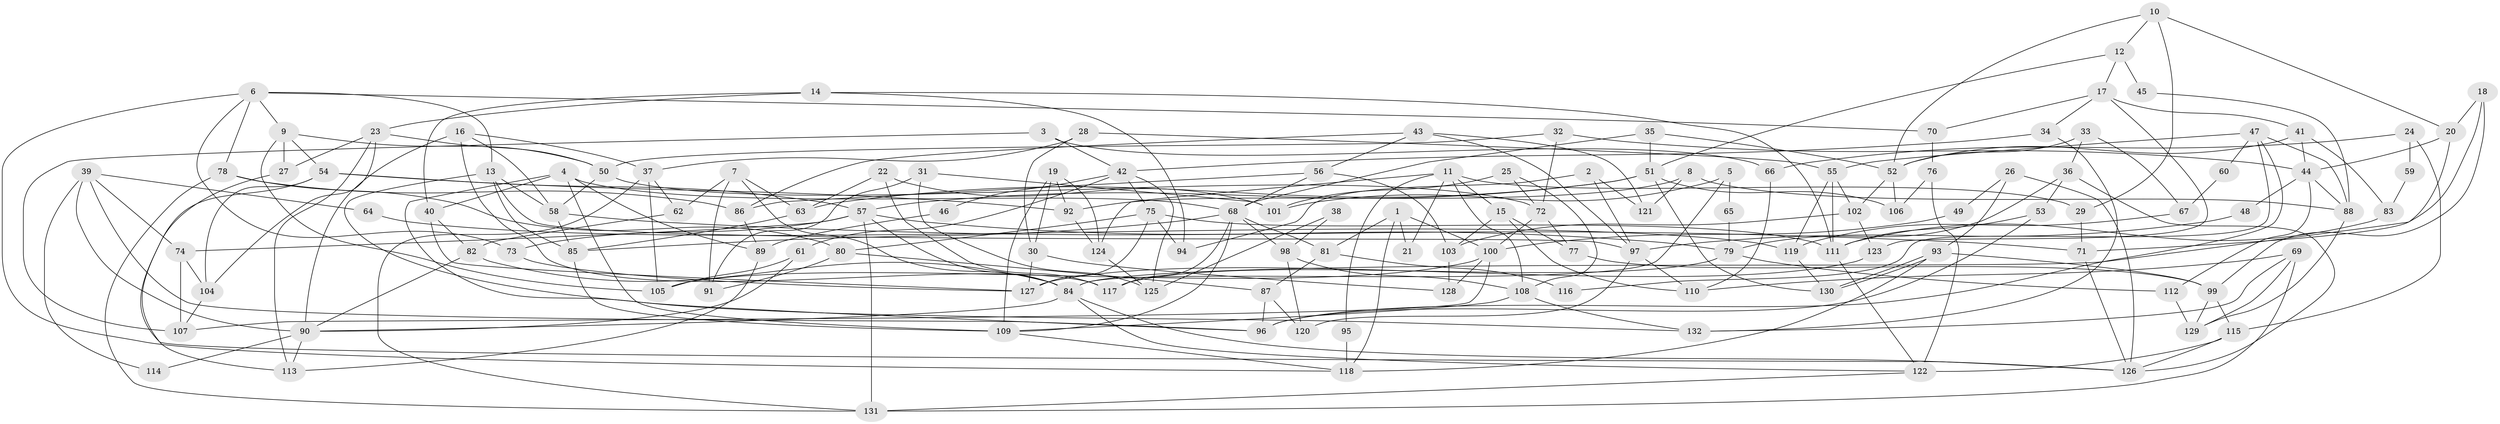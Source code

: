 // Generated by graph-tools (version 1.1) at 2025/26/03/09/25 03:26:13]
// undirected, 132 vertices, 264 edges
graph export_dot {
graph [start="1"]
  node [color=gray90,style=filled];
  1;
  2;
  3;
  4;
  5;
  6;
  7;
  8;
  9;
  10;
  11;
  12;
  13;
  14;
  15;
  16;
  17;
  18;
  19;
  20;
  21;
  22;
  23;
  24;
  25;
  26;
  27;
  28;
  29;
  30;
  31;
  32;
  33;
  34;
  35;
  36;
  37;
  38;
  39;
  40;
  41;
  42;
  43;
  44;
  45;
  46;
  47;
  48;
  49;
  50;
  51;
  52;
  53;
  54;
  55;
  56;
  57;
  58;
  59;
  60;
  61;
  62;
  63;
  64;
  65;
  66;
  67;
  68;
  69;
  70;
  71;
  72;
  73;
  74;
  75;
  76;
  77;
  78;
  79;
  80;
  81;
  82;
  83;
  84;
  85;
  86;
  87;
  88;
  89;
  90;
  91;
  92;
  93;
  94;
  95;
  96;
  97;
  98;
  99;
  100;
  101;
  102;
  103;
  104;
  105;
  106;
  107;
  108;
  109;
  110;
  111;
  112;
  113;
  114;
  115;
  116;
  117;
  118;
  119;
  120;
  121;
  122;
  123;
  124;
  125;
  126;
  127;
  128;
  129;
  130;
  131;
  132;
  1 -- 81;
  1 -- 100;
  1 -- 21;
  1 -- 118;
  2 -- 94;
  2 -- 97;
  2 -- 121;
  3 -- 42;
  3 -- 107;
  3 -- 66;
  4 -- 68;
  4 -- 109;
  4 -- 40;
  4 -- 89;
  4 -- 96;
  5 -- 101;
  5 -- 84;
  5 -- 65;
  6 -- 118;
  6 -- 13;
  6 -- 9;
  6 -- 70;
  6 -- 73;
  6 -- 78;
  7 -- 84;
  7 -- 63;
  7 -- 62;
  7 -- 91;
  8 -- 92;
  8 -- 121;
  8 -- 88;
  9 -- 54;
  9 -- 27;
  9 -- 50;
  9 -- 105;
  10 -- 20;
  10 -- 52;
  10 -- 12;
  10 -- 29;
  11 -- 15;
  11 -- 108;
  11 -- 21;
  11 -- 29;
  11 -- 95;
  11 -- 124;
  12 -- 17;
  12 -- 45;
  12 -- 51;
  13 -- 85;
  13 -- 132;
  13 -- 58;
  13 -- 97;
  14 -- 23;
  14 -- 111;
  14 -- 40;
  14 -- 94;
  15 -- 103;
  15 -- 77;
  15 -- 110;
  16 -- 37;
  16 -- 90;
  16 -- 58;
  16 -- 117;
  17 -- 41;
  17 -- 70;
  17 -- 34;
  17 -- 123;
  18 -- 71;
  18 -- 20;
  18 -- 99;
  19 -- 92;
  19 -- 30;
  19 -- 109;
  19 -- 124;
  20 -- 84;
  20 -- 44;
  22 -- 117;
  22 -- 101;
  22 -- 63;
  23 -- 27;
  23 -- 50;
  23 -- 104;
  23 -- 113;
  24 -- 66;
  24 -- 115;
  24 -- 59;
  25 -- 72;
  25 -- 108;
  25 -- 101;
  26 -- 93;
  26 -- 126;
  26 -- 49;
  27 -- 126;
  28 -- 37;
  28 -- 55;
  28 -- 30;
  29 -- 71;
  30 -- 127;
  30 -- 128;
  31 -- 125;
  31 -- 91;
  31 -- 101;
  32 -- 72;
  32 -- 50;
  32 -- 44;
  33 -- 36;
  33 -- 52;
  33 -- 67;
  34 -- 42;
  34 -- 132;
  35 -- 51;
  35 -- 68;
  35 -- 52;
  36 -- 79;
  36 -- 126;
  36 -- 53;
  37 -- 131;
  37 -- 62;
  37 -- 105;
  38 -- 98;
  38 -- 125;
  39 -- 74;
  39 -- 96;
  39 -- 64;
  39 -- 90;
  39 -- 114;
  40 -- 82;
  40 -- 127;
  41 -- 52;
  41 -- 44;
  41 -- 83;
  42 -- 61;
  42 -- 75;
  42 -- 46;
  42 -- 125;
  43 -- 97;
  43 -- 86;
  43 -- 56;
  43 -- 121;
  44 -- 88;
  44 -- 48;
  44 -- 112;
  45 -- 88;
  46 -- 89;
  47 -- 96;
  47 -- 55;
  47 -- 60;
  47 -- 88;
  47 -- 116;
  48 -- 97;
  49 -- 100;
  50 -- 58;
  50 -- 72;
  51 -- 57;
  51 -- 63;
  51 -- 106;
  51 -- 130;
  52 -- 102;
  52 -- 106;
  53 -- 111;
  53 -- 96;
  54 -- 57;
  54 -- 113;
  54 -- 92;
  54 -- 104;
  55 -- 102;
  55 -- 111;
  55 -- 119;
  56 -- 68;
  56 -- 86;
  56 -- 103;
  57 -- 84;
  57 -- 79;
  57 -- 73;
  57 -- 74;
  57 -- 131;
  58 -- 71;
  58 -- 85;
  59 -- 83;
  60 -- 67;
  61 -- 105;
  61 -- 90;
  62 -- 82;
  63 -- 85;
  64 -- 119;
  65 -- 79;
  66 -- 110;
  67 -- 119;
  68 -- 85;
  68 -- 109;
  68 -- 81;
  68 -- 98;
  68 -- 117;
  69 -- 129;
  69 -- 131;
  69 -- 110;
  69 -- 132;
  70 -- 76;
  71 -- 126;
  72 -- 100;
  72 -- 77;
  73 -- 127;
  74 -- 104;
  74 -- 107;
  75 -- 127;
  75 -- 80;
  75 -- 94;
  75 -- 111;
  76 -- 106;
  76 -- 122;
  77 -- 99;
  78 -- 86;
  78 -- 80;
  78 -- 131;
  79 -- 117;
  79 -- 112;
  80 -- 87;
  80 -- 91;
  81 -- 87;
  81 -- 116;
  82 -- 84;
  82 -- 90;
  83 -- 111;
  84 -- 126;
  84 -- 90;
  84 -- 122;
  85 -- 109;
  86 -- 89;
  87 -- 120;
  87 -- 96;
  88 -- 129;
  89 -- 113;
  90 -- 113;
  90 -- 114;
  92 -- 124;
  93 -- 118;
  93 -- 130;
  93 -- 130;
  93 -- 99;
  95 -- 118;
  97 -- 110;
  97 -- 120;
  98 -- 108;
  98 -- 120;
  99 -- 115;
  99 -- 129;
  100 -- 105;
  100 -- 107;
  100 -- 128;
  102 -- 123;
  102 -- 103;
  103 -- 128;
  104 -- 107;
  108 -- 132;
  108 -- 109;
  109 -- 118;
  111 -- 122;
  112 -- 129;
  115 -- 122;
  115 -- 126;
  119 -- 130;
  122 -- 131;
  123 -- 127;
  124 -- 125;
}
